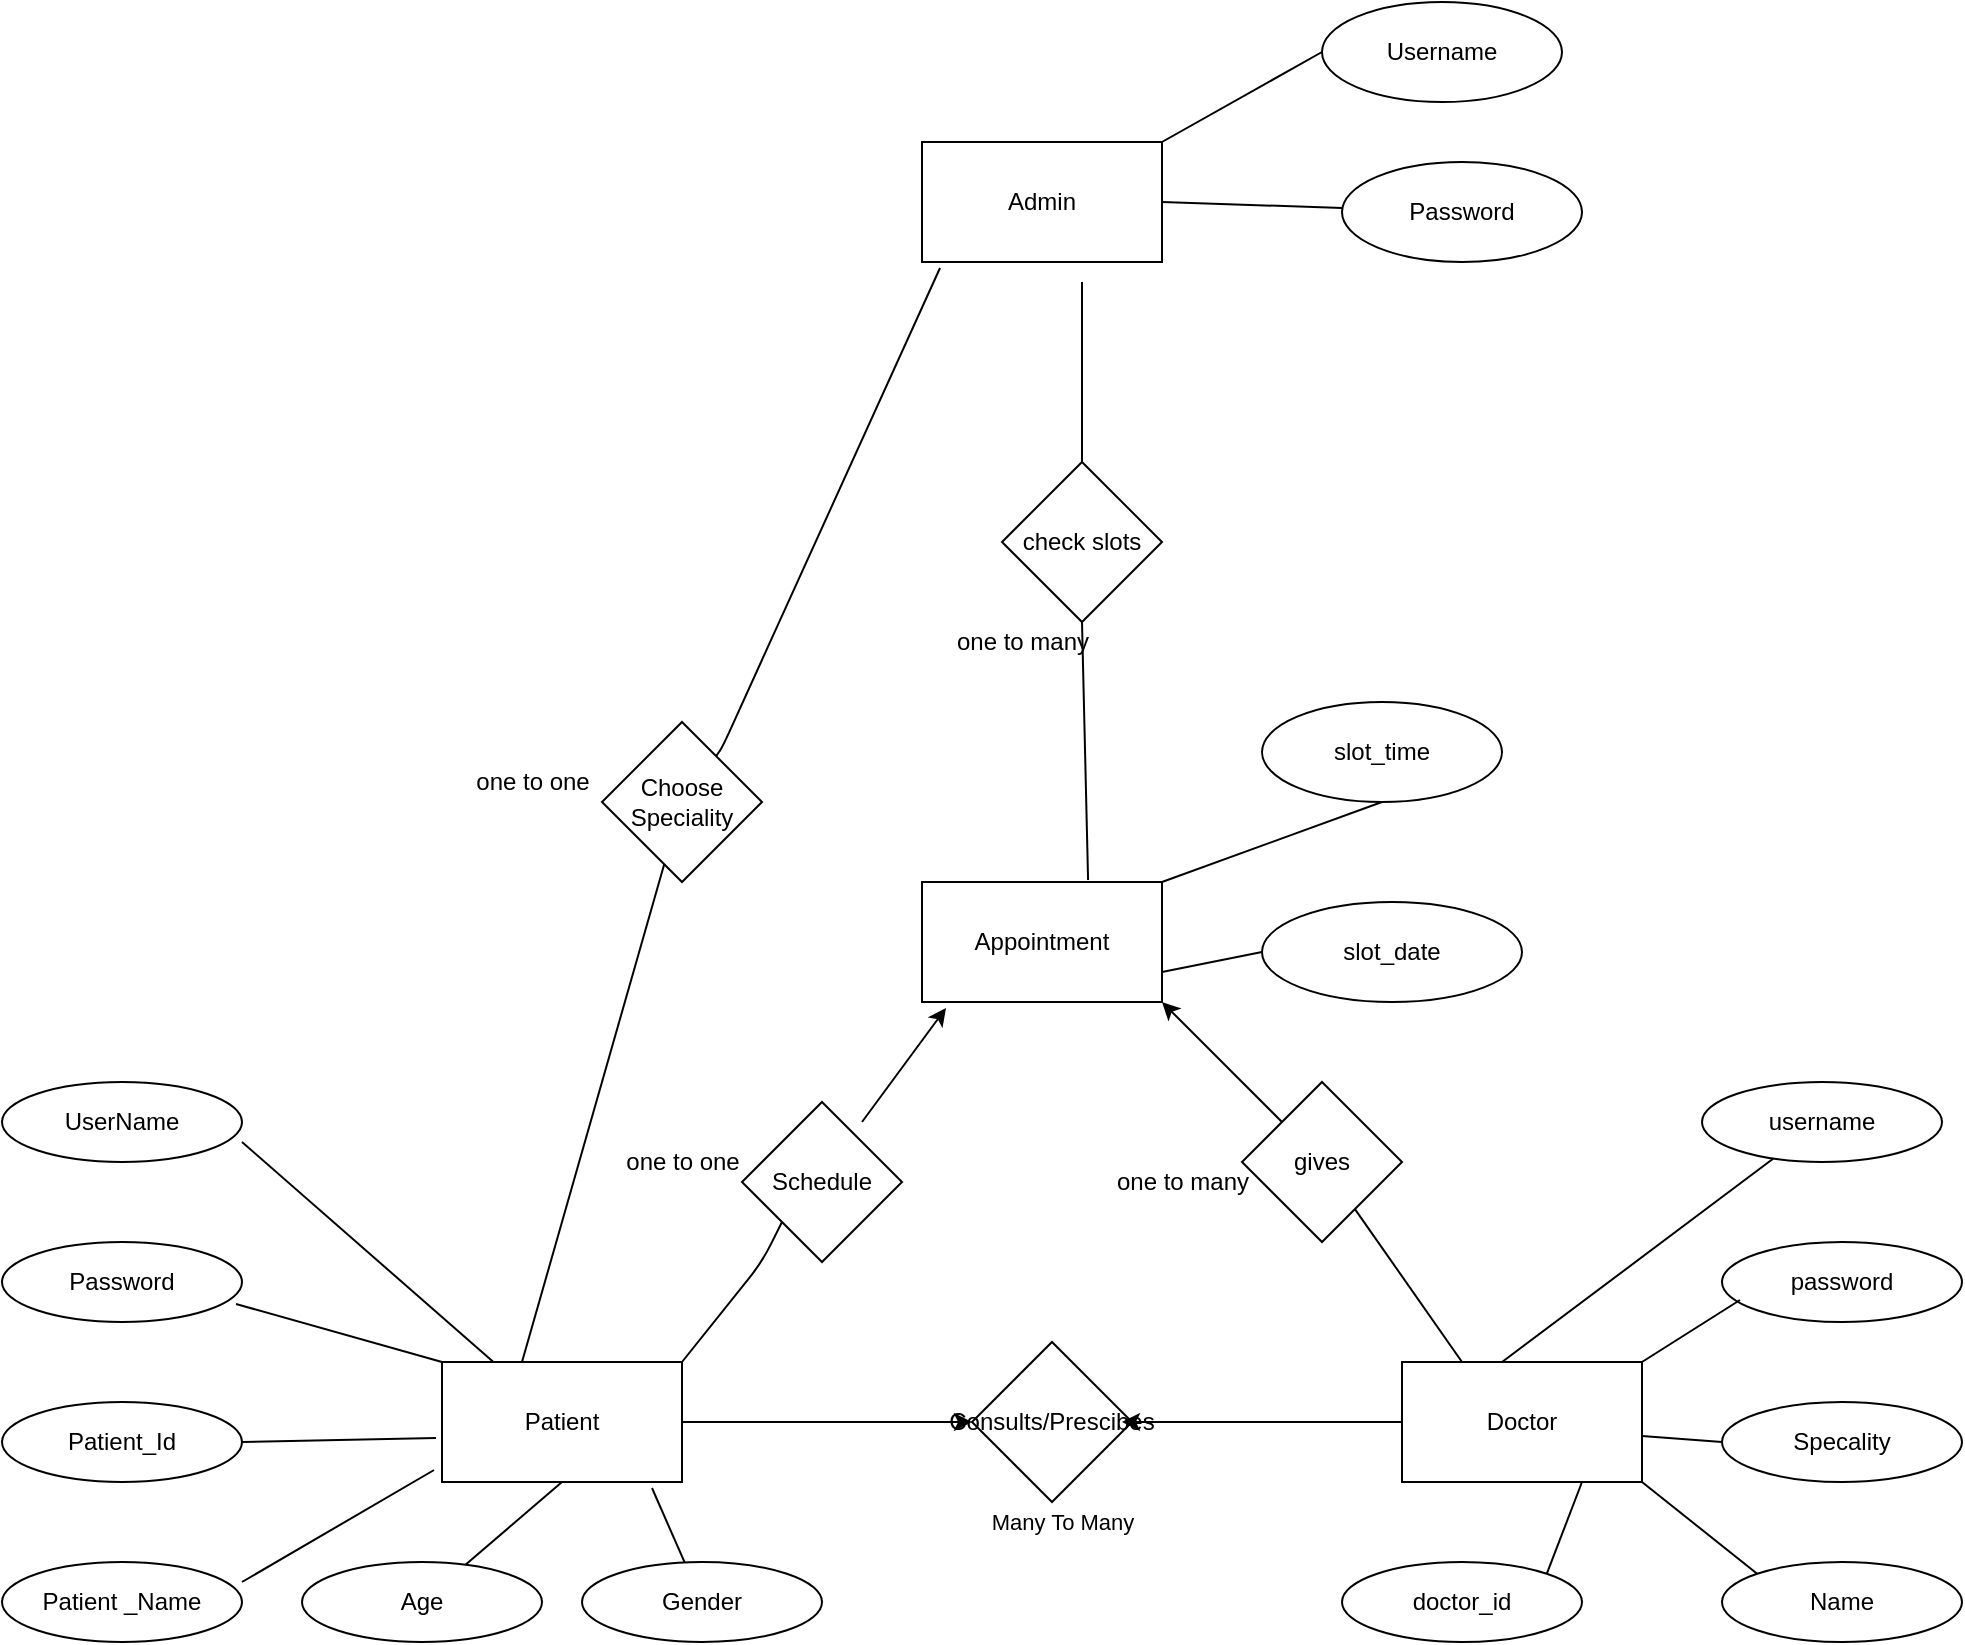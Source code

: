 <mxfile version="14.5.8" type="github">
  <diagram id="R2lEEEUBdFMjLlhIrx00" name="Page-1">
    <mxGraphModel dx="1958" dy="1582" grid="1" gridSize="10" guides="1" tooltips="1" connect="1" arrows="1" fold="1" page="1" pageScale="1" pageWidth="850" pageHeight="1100" math="0" shadow="0" extFonts="Permanent Marker^https://fonts.googleapis.com/css?family=Permanent+Marker">
      <root>
        <mxCell id="0" />
        <mxCell id="1" parent="0" />
        <mxCell id="is9QVf-iHY47cc1Ub4Ho-1" value="Patient" style="rounded=0;whiteSpace=wrap;html=1;" vertex="1" parent="1">
          <mxGeometry x="120" y="300" width="120" height="60" as="geometry" />
        </mxCell>
        <mxCell id="is9QVf-iHY47cc1Ub4Ho-2" value="Doctor" style="rounded=0;whiteSpace=wrap;html=1;" vertex="1" parent="1">
          <mxGeometry x="600" y="300" width="120" height="60" as="geometry" />
        </mxCell>
        <mxCell id="is9QVf-iHY47cc1Ub4Ho-3" value="Admin" style="rounded=0;whiteSpace=wrap;html=1;" vertex="1" parent="1">
          <mxGeometry x="360" y="-310" width="120" height="60" as="geometry" />
        </mxCell>
        <mxCell id="is9QVf-iHY47cc1Ub4Ho-4" value="Appointment" style="rounded=0;whiteSpace=wrap;html=1;" vertex="1" parent="1">
          <mxGeometry x="360" y="60" width="120" height="60" as="geometry" />
        </mxCell>
        <mxCell id="is9QVf-iHY47cc1Ub4Ho-5" value="Consults/Prescibes" style="rhombus;whiteSpace=wrap;html=1;" vertex="1" parent="1">
          <mxGeometry x="385" y="290" width="80" height="80" as="geometry" />
        </mxCell>
        <mxCell id="is9QVf-iHY47cc1Ub4Ho-6" value="Schedule" style="rhombus;whiteSpace=wrap;html=1;" vertex="1" parent="1">
          <mxGeometry x="270" y="170" width="80" height="80" as="geometry" />
        </mxCell>
        <mxCell id="is9QVf-iHY47cc1Ub4Ho-7" value="gives" style="rhombus;whiteSpace=wrap;html=1;" vertex="1" parent="1">
          <mxGeometry x="520" y="160" width="80" height="80" as="geometry" />
        </mxCell>
        <mxCell id="is9QVf-iHY47cc1Ub4Ho-8" value="check slots" style="rhombus;whiteSpace=wrap;html=1;" vertex="1" parent="1">
          <mxGeometry x="400" y="-150" width="80" height="80" as="geometry" />
        </mxCell>
        <mxCell id="is9QVf-iHY47cc1Ub4Ho-9" value="Choose Speciality" style="rhombus;whiteSpace=wrap;html=1;" vertex="1" parent="1">
          <mxGeometry x="200" y="-20" width="80" height="80" as="geometry" />
        </mxCell>
        <mxCell id="is9QVf-iHY47cc1Ub4Ho-10" value="Gender" style="ellipse;whiteSpace=wrap;html=1;" vertex="1" parent="1">
          <mxGeometry x="190" y="400" width="120" height="40" as="geometry" />
        </mxCell>
        <mxCell id="is9QVf-iHY47cc1Ub4Ho-11" value="Age" style="ellipse;whiteSpace=wrap;html=1;" vertex="1" parent="1">
          <mxGeometry x="50" y="400" width="120" height="40" as="geometry" />
        </mxCell>
        <mxCell id="is9QVf-iHY47cc1Ub4Ho-12" value="Patient _Name" style="ellipse;whiteSpace=wrap;html=1;" vertex="1" parent="1">
          <mxGeometry x="-100" y="400" width="120" height="40" as="geometry" />
        </mxCell>
        <mxCell id="is9QVf-iHY47cc1Ub4Ho-13" value="Patient_Id" style="ellipse;whiteSpace=wrap;html=1;" vertex="1" parent="1">
          <mxGeometry x="-100" y="320" width="120" height="40" as="geometry" />
        </mxCell>
        <mxCell id="is9QVf-iHY47cc1Ub4Ho-14" value="Password" style="ellipse;whiteSpace=wrap;html=1;" vertex="1" parent="1">
          <mxGeometry x="-100" y="240" width="120" height="40" as="geometry" />
        </mxCell>
        <mxCell id="is9QVf-iHY47cc1Ub4Ho-15" value="UserName" style="ellipse;whiteSpace=wrap;html=1;" vertex="1" parent="1">
          <mxGeometry x="-100" y="160" width="120" height="40" as="geometry" />
        </mxCell>
        <mxCell id="is9QVf-iHY47cc1Ub4Ho-17" value="username" style="ellipse;whiteSpace=wrap;html=1;" vertex="1" parent="1">
          <mxGeometry x="750" y="160" width="120" height="40" as="geometry" />
        </mxCell>
        <mxCell id="is9QVf-iHY47cc1Ub4Ho-18" value="password" style="ellipse;whiteSpace=wrap;html=1;" vertex="1" parent="1">
          <mxGeometry x="760" y="240" width="120" height="40" as="geometry" />
        </mxCell>
        <mxCell id="is9QVf-iHY47cc1Ub4Ho-19" value="Specality" style="ellipse;whiteSpace=wrap;html=1;" vertex="1" parent="1">
          <mxGeometry x="760" y="320" width="120" height="40" as="geometry" />
        </mxCell>
        <mxCell id="is9QVf-iHY47cc1Ub4Ho-20" value="Name" style="ellipse;whiteSpace=wrap;html=1;" vertex="1" parent="1">
          <mxGeometry x="760" y="400" width="120" height="40" as="geometry" />
        </mxCell>
        <mxCell id="is9QVf-iHY47cc1Ub4Ho-21" value="doctor_id" style="ellipse;whiteSpace=wrap;html=1;" vertex="1" parent="1">
          <mxGeometry x="570" y="400" width="120" height="40" as="geometry" />
        </mxCell>
        <mxCell id="is9QVf-iHY47cc1Ub4Ho-22" value="Username" style="ellipse;whiteSpace=wrap;html=1;" vertex="1" parent="1">
          <mxGeometry x="560" y="-380" width="120" height="50" as="geometry" />
        </mxCell>
        <mxCell id="is9QVf-iHY47cc1Ub4Ho-23" value="Password" style="ellipse;whiteSpace=wrap;html=1;" vertex="1" parent="1">
          <mxGeometry x="570" y="-300" width="120" height="50" as="geometry" />
        </mxCell>
        <mxCell id="is9QVf-iHY47cc1Ub4Ho-26" value="slot_time" style="ellipse;whiteSpace=wrap;html=1;" vertex="1" parent="1">
          <mxGeometry x="530" y="-30" width="120" height="50" as="geometry" />
        </mxCell>
        <mxCell id="is9QVf-iHY47cc1Ub4Ho-27" value="slot_date" style="ellipse;whiteSpace=wrap;html=1;" vertex="1" parent="1">
          <mxGeometry x="530" y="70" width="130" height="50" as="geometry" />
        </mxCell>
        <mxCell id="is9QVf-iHY47cc1Ub4Ho-28" value="" style="endArrow=none;html=1;exitX=0.875;exitY=1.05;exitDx=0;exitDy=0;exitPerimeter=0;" edge="1" parent="1" source="is9QVf-iHY47cc1Ub4Ho-1" target="is9QVf-iHY47cc1Ub4Ho-10">
          <mxGeometry width="50" height="50" relative="1" as="geometry">
            <mxPoint x="240" y="360" as="sourcePoint" />
            <mxPoint x="290" y="310" as="targetPoint" />
          </mxGeometry>
        </mxCell>
        <mxCell id="is9QVf-iHY47cc1Ub4Ho-30" value="" style="endArrow=none;html=1;exitX=0.5;exitY=1;exitDx=0;exitDy=0;" edge="1" parent="1" source="is9QVf-iHY47cc1Ub4Ho-1" target="is9QVf-iHY47cc1Ub4Ho-11">
          <mxGeometry width="50" height="50" relative="1" as="geometry">
            <mxPoint x="240" y="360" as="sourcePoint" />
            <mxPoint x="290" y="310" as="targetPoint" />
          </mxGeometry>
        </mxCell>
        <mxCell id="is9QVf-iHY47cc1Ub4Ho-31" value="" style="endArrow=none;html=1;entryX=-0.033;entryY=0.9;entryDx=0;entryDy=0;entryPerimeter=0;" edge="1" parent="1" target="is9QVf-iHY47cc1Ub4Ho-1">
          <mxGeometry width="50" height="50" relative="1" as="geometry">
            <mxPoint x="20" y="410" as="sourcePoint" />
            <mxPoint x="70" y="360" as="targetPoint" />
          </mxGeometry>
        </mxCell>
        <mxCell id="is9QVf-iHY47cc1Ub4Ho-32" value="" style="endArrow=none;html=1;entryX=-0.025;entryY=0.633;entryDx=0;entryDy=0;exitX=1;exitY=0.5;exitDx=0;exitDy=0;entryPerimeter=0;" edge="1" parent="1" source="is9QVf-iHY47cc1Ub4Ho-13" target="is9QVf-iHY47cc1Ub4Ho-1">
          <mxGeometry width="50" height="50" relative="1" as="geometry">
            <mxPoint x="20" y="345" as="sourcePoint" />
            <mxPoint x="70" y="295" as="targetPoint" />
          </mxGeometry>
        </mxCell>
        <mxCell id="is9QVf-iHY47cc1Ub4Ho-33" value="" style="endArrow=none;html=1;entryX=0;entryY=0;entryDx=0;entryDy=0;exitX=0.975;exitY=0.775;exitDx=0;exitDy=0;exitPerimeter=0;" edge="1" parent="1" source="is9QVf-iHY47cc1Ub4Ho-14" target="is9QVf-iHY47cc1Ub4Ho-1">
          <mxGeometry width="50" height="50" relative="1" as="geometry">
            <mxPoint x="30" y="300" as="sourcePoint" />
            <mxPoint x="80" y="250" as="targetPoint" />
          </mxGeometry>
        </mxCell>
        <mxCell id="is9QVf-iHY47cc1Ub4Ho-34" value="" style="endArrow=none;html=1;exitX=1;exitY=0.75;exitDx=0;exitDy=0;exitPerimeter=0;" edge="1" parent="1" source="is9QVf-iHY47cc1Ub4Ho-15" target="is9QVf-iHY47cc1Ub4Ho-1">
          <mxGeometry width="50" height="50" relative="1" as="geometry">
            <mxPoint x="60" y="230" as="sourcePoint" />
            <mxPoint x="110" y="180" as="targetPoint" />
          </mxGeometry>
        </mxCell>
        <mxCell id="is9QVf-iHY47cc1Ub4Ho-35" value="" style="endArrow=none;html=1;entryX=0.75;entryY=1;entryDx=0;entryDy=0;exitX=1;exitY=0;exitDx=0;exitDy=0;" edge="1" parent="1" source="is9QVf-iHY47cc1Ub4Ho-21" target="is9QVf-iHY47cc1Ub4Ho-2">
          <mxGeometry width="50" height="50" relative="1" as="geometry">
            <mxPoint x="660" y="420" as="sourcePoint" />
            <mxPoint x="710" y="370" as="targetPoint" />
          </mxGeometry>
        </mxCell>
        <mxCell id="is9QVf-iHY47cc1Ub4Ho-36" value="" style="endArrow=none;html=1;exitX=1;exitY=0;exitDx=0;exitDy=0;entryX=0.075;entryY=0.725;entryDx=0;entryDy=0;entryPerimeter=0;" edge="1" parent="1" source="is9QVf-iHY47cc1Ub4Ho-2" target="is9QVf-iHY47cc1Ub4Ho-18">
          <mxGeometry width="50" height="50" relative="1" as="geometry">
            <mxPoint x="710" y="310" as="sourcePoint" />
            <mxPoint x="760" y="260" as="targetPoint" />
          </mxGeometry>
        </mxCell>
        <mxCell id="is9QVf-iHY47cc1Ub4Ho-37" value="" style="endArrow=none;html=1;entryX=0;entryY=0.5;entryDx=0;entryDy=0;exitX=1;exitY=0.617;exitDx=0;exitDy=0;exitPerimeter=0;" edge="1" parent="1" source="is9QVf-iHY47cc1Ub4Ho-2" target="is9QVf-iHY47cc1Ub4Ho-19">
          <mxGeometry width="50" height="50" relative="1" as="geometry">
            <mxPoint x="720" y="360" as="sourcePoint" />
            <mxPoint x="770" y="310" as="targetPoint" />
          </mxGeometry>
        </mxCell>
        <mxCell id="is9QVf-iHY47cc1Ub4Ho-38" value="" style="endArrow=none;html=1;exitX=1;exitY=1;exitDx=0;exitDy=0;entryX=0;entryY=0;entryDx=0;entryDy=0;" edge="1" parent="1" source="is9QVf-iHY47cc1Ub4Ho-2" target="is9QVf-iHY47cc1Ub4Ho-20">
          <mxGeometry width="50" height="50" relative="1" as="geometry">
            <mxPoint x="730" y="490" as="sourcePoint" />
            <mxPoint x="780" y="440" as="targetPoint" />
          </mxGeometry>
        </mxCell>
        <mxCell id="is9QVf-iHY47cc1Ub4Ho-39" value="" style="endArrow=none;html=1;exitX=0.417;exitY=0;exitDx=0;exitDy=0;exitPerimeter=0;" edge="1" parent="1" source="is9QVf-iHY47cc1Ub4Ho-2" target="is9QVf-iHY47cc1Ub4Ho-17">
          <mxGeometry width="50" height="50" relative="1" as="geometry">
            <mxPoint x="650" y="270" as="sourcePoint" />
            <mxPoint x="700" y="220" as="targetPoint" />
            <Array as="points" />
          </mxGeometry>
        </mxCell>
        <mxCell id="is9QVf-iHY47cc1Ub4Ho-40" value="" style="endArrow=none;html=1;entryX=0.5;entryY=1;entryDx=0;entryDy=0;" edge="1" parent="1" target="is9QVf-iHY47cc1Ub4Ho-26">
          <mxGeometry width="50" height="50" relative="1" as="geometry">
            <mxPoint x="480" y="60" as="sourcePoint" />
            <mxPoint x="490" y="30" as="targetPoint" />
          </mxGeometry>
        </mxCell>
        <mxCell id="is9QVf-iHY47cc1Ub4Ho-41" value="" style="endArrow=none;html=1;entryX=0;entryY=0.5;entryDx=0;entryDy=0;exitX=1;exitY=0.75;exitDx=0;exitDy=0;" edge="1" parent="1" source="is9QVf-iHY47cc1Ub4Ho-4" target="is9QVf-iHY47cc1Ub4Ho-27">
          <mxGeometry width="50" height="50" relative="1" as="geometry">
            <mxPoint x="490" y="120" as="sourcePoint" />
            <mxPoint x="540" y="70" as="targetPoint" />
          </mxGeometry>
        </mxCell>
        <mxCell id="is9QVf-iHY47cc1Ub4Ho-42" value="" style="endArrow=none;html=1;exitX=1;exitY=0;exitDx=0;exitDy=0;entryX=0;entryY=0.5;entryDx=0;entryDy=0;" edge="1" parent="1" source="is9QVf-iHY47cc1Ub4Ho-3" target="is9QVf-iHY47cc1Ub4Ho-22">
          <mxGeometry width="50" height="50" relative="1" as="geometry">
            <mxPoint x="500" y="-300" as="sourcePoint" />
            <mxPoint x="550" y="-350" as="targetPoint" />
          </mxGeometry>
        </mxCell>
        <mxCell id="is9QVf-iHY47cc1Ub4Ho-44" value="" style="endArrow=none;html=1;exitX=1;exitY=0.5;exitDx=0;exitDy=0;" edge="1" parent="1" source="is9QVf-iHY47cc1Ub4Ho-3" target="is9QVf-iHY47cc1Ub4Ho-23">
          <mxGeometry width="50" height="50" relative="1" as="geometry">
            <mxPoint x="520" y="-270" as="sourcePoint" />
            <mxPoint x="570" y="-320" as="targetPoint" />
          </mxGeometry>
        </mxCell>
        <mxCell id="is9QVf-iHY47cc1Ub4Ho-45" value="" style="endArrow=classic;html=1;exitX=1;exitY=0.5;exitDx=0;exitDy=0;entryX=0;entryY=0.5;entryDx=0;entryDy=0;" edge="1" parent="1" source="is9QVf-iHY47cc1Ub4Ho-1" target="is9QVf-iHY47cc1Ub4Ho-5">
          <mxGeometry width="50" height="50" relative="1" as="geometry">
            <mxPoint x="440" y="300" as="sourcePoint" />
            <mxPoint x="490" y="250" as="targetPoint" />
          </mxGeometry>
        </mxCell>
        <mxCell id="is9QVf-iHY47cc1Ub4Ho-55" value="Many To Many" style="edgeLabel;html=1;align=center;verticalAlign=middle;resizable=0;points=[];" vertex="1" connectable="0" parent="is9QVf-iHY47cc1Ub4Ho-45">
          <mxGeometry x="0.269" y="-5" relative="1" as="geometry">
            <mxPoint x="98" y="45" as="offset" />
          </mxGeometry>
        </mxCell>
        <mxCell id="is9QVf-iHY47cc1Ub4Ho-46" value="" style="endArrow=classic;html=1;exitX=0;exitY=0.5;exitDx=0;exitDy=0;" edge="1" parent="1" source="is9QVf-iHY47cc1Ub4Ho-2">
          <mxGeometry width="50" height="50" relative="1" as="geometry">
            <mxPoint x="440" y="300" as="sourcePoint" />
            <mxPoint x="460" y="330" as="targetPoint" />
          </mxGeometry>
        </mxCell>
        <mxCell id="is9QVf-iHY47cc1Ub4Ho-47" value="" style="endArrow=none;html=1;exitX=1;exitY=0;exitDx=0;exitDy=0;entryX=0;entryY=1;entryDx=0;entryDy=0;" edge="1" parent="1" source="is9QVf-iHY47cc1Ub4Ho-1" target="is9QVf-iHY47cc1Ub4Ho-6">
          <mxGeometry width="50" height="50" relative="1" as="geometry">
            <mxPoint x="250" y="290" as="sourcePoint" />
            <mxPoint x="290" y="230" as="targetPoint" />
            <Array as="points">
              <mxPoint x="280" y="250" />
            </Array>
          </mxGeometry>
        </mxCell>
        <mxCell id="is9QVf-iHY47cc1Ub4Ho-48" value="" style="endArrow=classic;html=1;entryX=0.1;entryY=1.05;entryDx=0;entryDy=0;entryPerimeter=0;" edge="1" parent="1" target="is9QVf-iHY47cc1Ub4Ho-4">
          <mxGeometry width="50" height="50" relative="1" as="geometry">
            <mxPoint x="330" y="180" as="sourcePoint" />
            <mxPoint x="380" y="130" as="targetPoint" />
          </mxGeometry>
        </mxCell>
        <mxCell id="is9QVf-iHY47cc1Ub4Ho-49" value="" style="endArrow=none;html=1;" edge="1" parent="1" target="is9QVf-iHY47cc1Ub4Ho-9">
          <mxGeometry width="50" height="50" relative="1" as="geometry">
            <mxPoint x="160" y="300" as="sourcePoint" />
            <mxPoint x="210" y="250" as="targetPoint" />
          </mxGeometry>
        </mxCell>
        <mxCell id="is9QVf-iHY47cc1Ub4Ho-50" value="" style="endArrow=none;html=1;entryX=0.075;entryY=1.05;entryDx=0;entryDy=0;entryPerimeter=0;" edge="1" parent="1" source="is9QVf-iHY47cc1Ub4Ho-9" target="is9QVf-iHY47cc1Ub4Ho-3">
          <mxGeometry width="50" height="50" relative="1" as="geometry">
            <mxPoint x="440" y="-70" as="sourcePoint" />
            <mxPoint x="490" y="-120" as="targetPoint" />
            <Array as="points">
              <mxPoint x="260" y="-7" />
            </Array>
          </mxGeometry>
        </mxCell>
        <mxCell id="is9QVf-iHY47cc1Ub4Ho-51" value="" style="endArrow=none;html=1;" edge="1" parent="1">
          <mxGeometry width="50" height="50" relative="1" as="geometry">
            <mxPoint x="440" y="-150" as="sourcePoint" />
            <mxPoint x="440" y="-240" as="targetPoint" />
          </mxGeometry>
        </mxCell>
        <mxCell id="is9QVf-iHY47cc1Ub4Ho-52" value="" style="endArrow=none;html=1;entryX=0.692;entryY=-0.017;entryDx=0;entryDy=0;entryPerimeter=0;" edge="1" parent="1" target="is9QVf-iHY47cc1Ub4Ho-4">
          <mxGeometry width="50" height="50" relative="1" as="geometry">
            <mxPoint x="440" y="-70" as="sourcePoint" />
            <mxPoint x="490" y="-120" as="targetPoint" />
          </mxGeometry>
        </mxCell>
        <mxCell id="is9QVf-iHY47cc1Ub4Ho-53" value="" style="endArrow=none;html=1;exitX=0.25;exitY=0;exitDx=0;exitDy=0;" edge="1" parent="1" source="is9QVf-iHY47cc1Ub4Ho-2" target="is9QVf-iHY47cc1Ub4Ho-7">
          <mxGeometry width="50" height="50" relative="1" as="geometry">
            <mxPoint x="590" y="290" as="sourcePoint" />
            <mxPoint x="640" y="240" as="targetPoint" />
          </mxGeometry>
        </mxCell>
        <mxCell id="is9QVf-iHY47cc1Ub4Ho-54" value="" style="endArrow=classic;html=1;entryX=1;entryY=1;entryDx=0;entryDy=0;" edge="1" parent="1" source="is9QVf-iHY47cc1Ub4Ho-7" target="is9QVf-iHY47cc1Ub4Ho-4">
          <mxGeometry width="50" height="50" relative="1" as="geometry">
            <mxPoint x="470" y="170" as="sourcePoint" />
            <mxPoint x="520" y="120" as="targetPoint" />
          </mxGeometry>
        </mxCell>
        <mxCell id="is9QVf-iHY47cc1Ub4Ho-56" value="one to one" style="text;html=1;align=center;verticalAlign=middle;resizable=0;points=[];autosize=1;strokeColor=none;" vertex="1" parent="1">
          <mxGeometry x="205" y="190" width="70" height="20" as="geometry" />
        </mxCell>
        <mxCell id="is9QVf-iHY47cc1Ub4Ho-57" value="one to one" style="text;html=1;align=center;verticalAlign=middle;resizable=0;points=[];autosize=1;strokeColor=none;" vertex="1" parent="1">
          <mxGeometry x="130" width="70" height="20" as="geometry" />
        </mxCell>
        <mxCell id="is9QVf-iHY47cc1Ub4Ho-58" value="one to many" style="text;html=1;align=center;verticalAlign=middle;resizable=0;points=[];autosize=1;strokeColor=none;" vertex="1" parent="1">
          <mxGeometry x="450" y="200" width="80" height="20" as="geometry" />
        </mxCell>
        <mxCell id="is9QVf-iHY47cc1Ub4Ho-62" value="one to many" style="text;html=1;align=center;verticalAlign=middle;resizable=0;points=[];autosize=1;strokeColor=none;" vertex="1" parent="1">
          <mxGeometry x="370" y="-70" width="80" height="20" as="geometry" />
        </mxCell>
      </root>
    </mxGraphModel>
  </diagram>
</mxfile>
